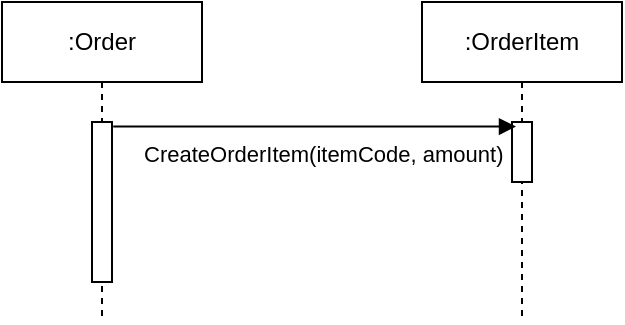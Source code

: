 <mxfile version="13.8.8" type="device"><diagram id="J1FQGiIr7jRmzO4MEbIx" name="Page-1"><mxGraphModel dx="463" dy="666" grid="1" gridSize="10" guides="1" tooltips="1" connect="1" arrows="1" fold="1" page="1" pageScale="1" pageWidth="850" pageHeight="1100" math="0" shadow="0"><root><mxCell id="0"/><mxCell id="1" parent="0"/><mxCell id="vAQKxFwXT23jkfbMJZHO-2" value=":Order" style="shape=umlLifeline;perimeter=lifelinePerimeter;whiteSpace=wrap;html=1;container=1;collapsible=0;recursiveResize=0;outlineConnect=0;strokeWidth=1;" vertex="1" parent="1"><mxGeometry x="40" y="160" width="100" height="160" as="geometry"/></mxCell><mxCell id="vAQKxFwXT23jkfbMJZHO-3" value="" style="html=1;points=[];perimeter=orthogonalPerimeter;strokeColor=#000000;strokeWidth=1;" vertex="1" parent="vAQKxFwXT23jkfbMJZHO-2"><mxGeometry x="45" y="60" width="10" height="80" as="geometry"/></mxCell><mxCell id="vAQKxFwXT23jkfbMJZHO-4" value=":OrderItem" style="shape=umlLifeline;perimeter=lifelinePerimeter;whiteSpace=wrap;html=1;container=1;collapsible=0;recursiveResize=0;outlineConnect=0;strokeWidth=1;" vertex="1" parent="1"><mxGeometry x="250" y="160" width="100" height="160" as="geometry"/></mxCell><mxCell id="vAQKxFwXT23jkfbMJZHO-5" value="" style="html=1;points=[];perimeter=orthogonalPerimeter;strokeColor=#000000;strokeWidth=1;" vertex="1" parent="vAQKxFwXT23jkfbMJZHO-4"><mxGeometry x="45" y="60" width="10" height="30" as="geometry"/></mxCell><mxCell id="vAQKxFwXT23jkfbMJZHO-6" value="CreateOrderItem(itemCode, amount)" style="endArrow=block;endFill=1;html=1;edgeStyle=orthogonalEdgeStyle;align=left;verticalAlign=top;entryX=0.2;entryY=0.076;entryDx=0;entryDy=0;entryPerimeter=0;exitX=1.062;exitY=0.028;exitDx=0;exitDy=0;exitPerimeter=0;" edge="1" parent="1" source="vAQKxFwXT23jkfbMJZHO-3" target="vAQKxFwXT23jkfbMJZHO-5"><mxGeometry x="-0.013" y="-86" relative="1" as="geometry"><mxPoint x="98" y="222" as="sourcePoint"/><mxPoint x="230" y="220" as="targetPoint"/><mxPoint x="-86" y="-85" as="offset"/></mxGeometry></mxCell></root></mxGraphModel></diagram></mxfile>